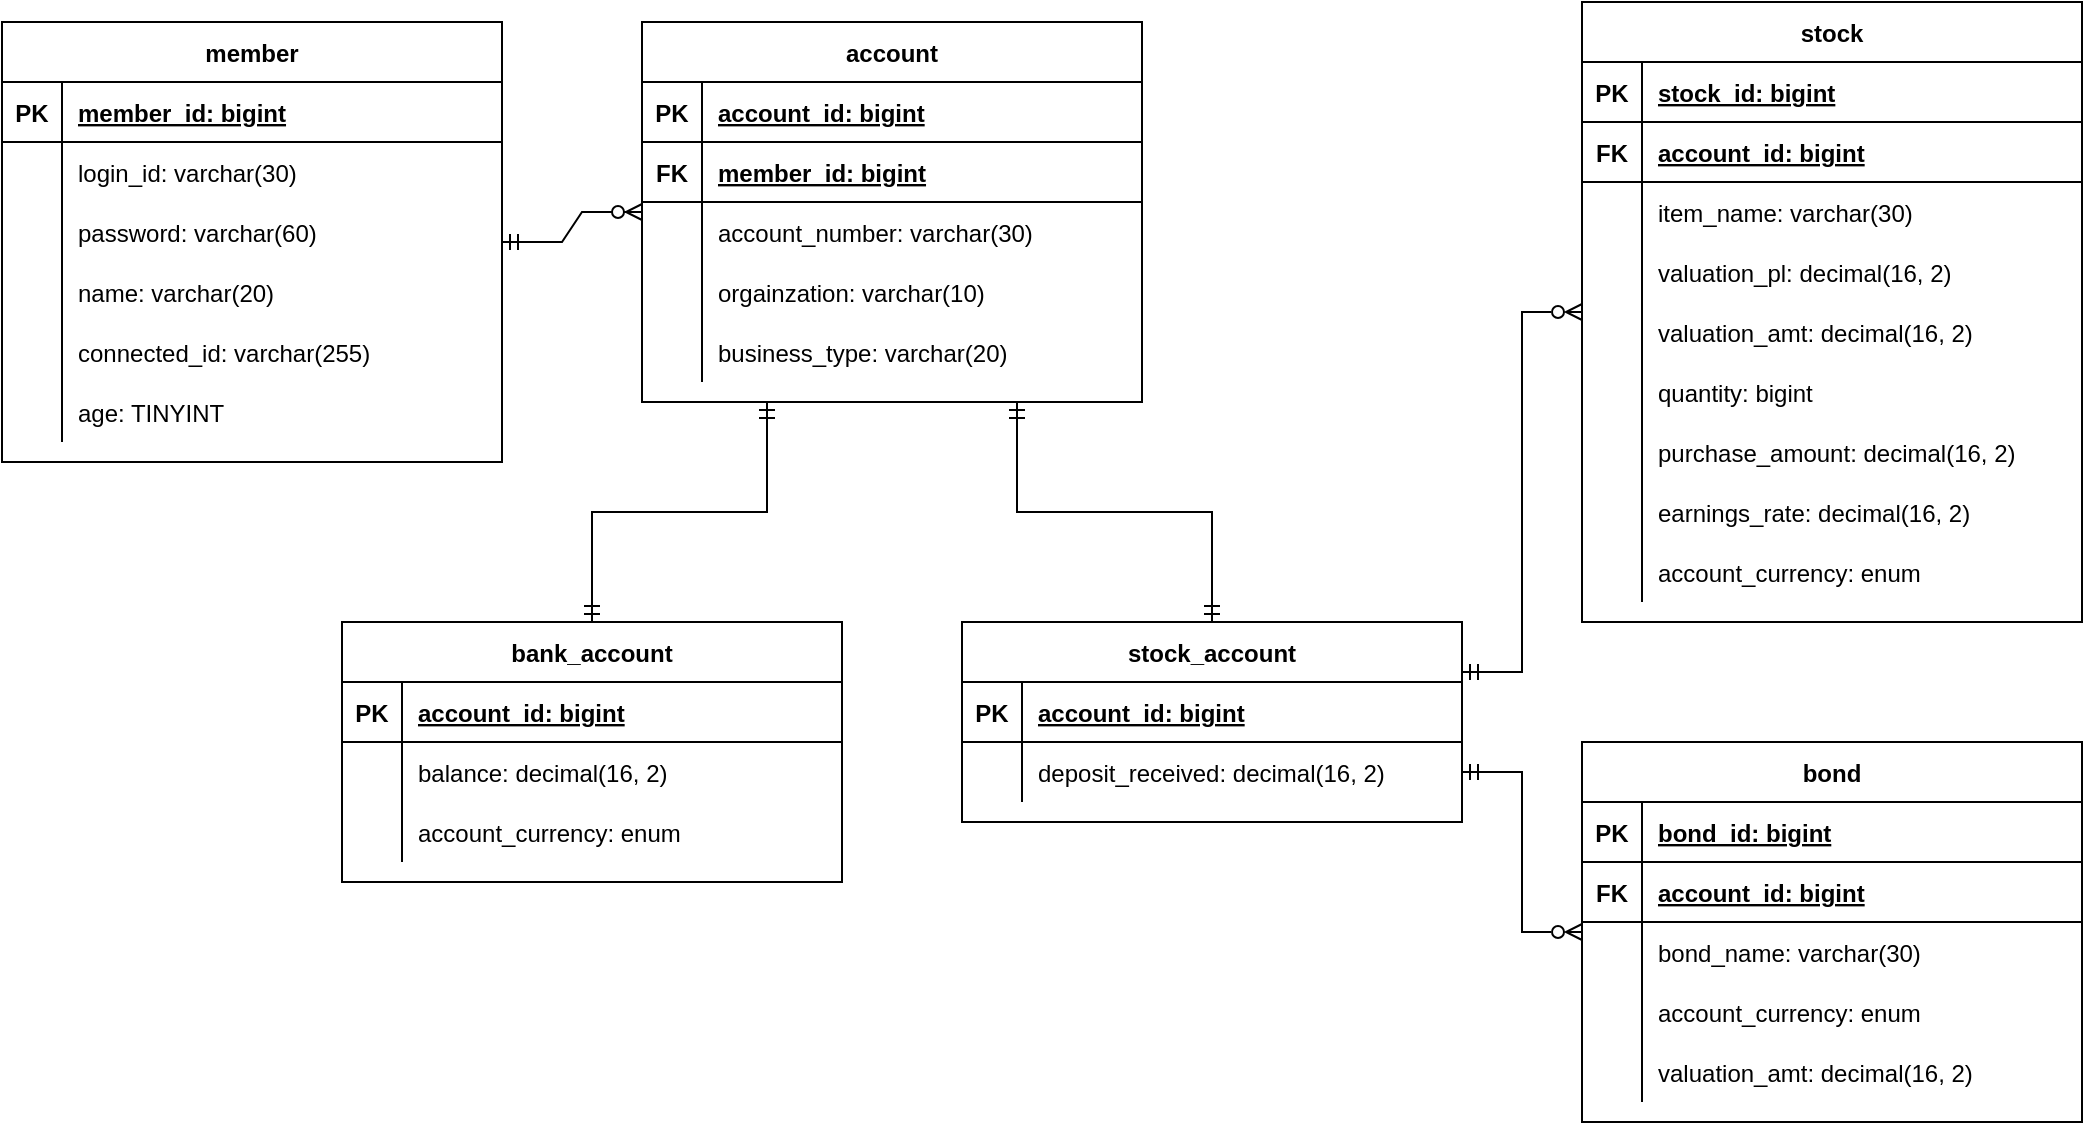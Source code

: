 <mxfile version="24.2.3" type="github">
  <diagram id="R2lEEEUBdFMjLlhIrx00" name="Page-1">
    <mxGraphModel dx="1334" dy="647" grid="1" gridSize="10" guides="1" tooltips="1" connect="1" arrows="1" fold="1" page="1" pageScale="1" pageWidth="850" pageHeight="1100" math="0" shadow="0" extFonts="Permanent Marker^https://fonts.googleapis.com/css?family=Permanent+Marker">
      <root>
        <mxCell id="0" />
        <mxCell id="1" parent="0" />
        <mxCell id="C-vyLk0tnHw3VtMMgP7b-23" value="member" style="shape=table;startSize=30;container=1;collapsible=1;childLayout=tableLayout;fixedRows=1;rowLines=0;fontStyle=1;align=center;resizeLast=1;" parent="1" vertex="1">
          <mxGeometry x="120" y="120" width="250" height="220" as="geometry" />
        </mxCell>
        <mxCell id="C-vyLk0tnHw3VtMMgP7b-24" value="" style="shape=partialRectangle;collapsible=0;dropTarget=0;pointerEvents=0;fillColor=none;points=[[0,0.5],[1,0.5]];portConstraint=eastwest;top=0;left=0;right=0;bottom=1;" parent="C-vyLk0tnHw3VtMMgP7b-23" vertex="1">
          <mxGeometry y="30" width="250" height="30" as="geometry" />
        </mxCell>
        <mxCell id="C-vyLk0tnHw3VtMMgP7b-25" value="PK" style="shape=partialRectangle;overflow=hidden;connectable=0;fillColor=none;top=0;left=0;bottom=0;right=0;fontStyle=1;" parent="C-vyLk0tnHw3VtMMgP7b-24" vertex="1">
          <mxGeometry width="30" height="30" as="geometry">
            <mxRectangle width="30" height="30" as="alternateBounds" />
          </mxGeometry>
        </mxCell>
        <mxCell id="C-vyLk0tnHw3VtMMgP7b-26" value="member_id: bigint" style="shape=partialRectangle;overflow=hidden;connectable=0;fillColor=none;top=0;left=0;bottom=0;right=0;align=left;spacingLeft=6;fontStyle=5;" parent="C-vyLk0tnHw3VtMMgP7b-24" vertex="1">
          <mxGeometry x="30" width="220" height="30" as="geometry">
            <mxRectangle width="220" height="30" as="alternateBounds" />
          </mxGeometry>
        </mxCell>
        <mxCell id="C-vyLk0tnHw3VtMMgP7b-27" value="" style="shape=partialRectangle;collapsible=0;dropTarget=0;pointerEvents=0;fillColor=none;points=[[0,0.5],[1,0.5]];portConstraint=eastwest;top=0;left=0;right=0;bottom=0;" parent="C-vyLk0tnHw3VtMMgP7b-23" vertex="1">
          <mxGeometry y="60" width="250" height="30" as="geometry" />
        </mxCell>
        <mxCell id="C-vyLk0tnHw3VtMMgP7b-28" value="" style="shape=partialRectangle;overflow=hidden;connectable=0;fillColor=none;top=0;left=0;bottom=0;right=0;" parent="C-vyLk0tnHw3VtMMgP7b-27" vertex="1">
          <mxGeometry width="30" height="30" as="geometry">
            <mxRectangle width="30" height="30" as="alternateBounds" />
          </mxGeometry>
        </mxCell>
        <mxCell id="C-vyLk0tnHw3VtMMgP7b-29" value="login_id: varchar(30)" style="shape=partialRectangle;overflow=hidden;connectable=0;fillColor=none;top=0;left=0;bottom=0;right=0;align=left;spacingLeft=6;" parent="C-vyLk0tnHw3VtMMgP7b-27" vertex="1">
          <mxGeometry x="30" width="220" height="30" as="geometry">
            <mxRectangle width="220" height="30" as="alternateBounds" />
          </mxGeometry>
        </mxCell>
        <mxCell id="ER6ne3b1Hk2n-KWTIcJv-1" value="" style="shape=partialRectangle;collapsible=0;dropTarget=0;pointerEvents=0;fillColor=none;points=[[0,0.5],[1,0.5]];portConstraint=eastwest;top=0;left=0;right=0;bottom=0;" parent="C-vyLk0tnHw3VtMMgP7b-23" vertex="1">
          <mxGeometry y="90" width="250" height="30" as="geometry" />
        </mxCell>
        <mxCell id="ER6ne3b1Hk2n-KWTIcJv-2" value="" style="shape=partialRectangle;overflow=hidden;connectable=0;fillColor=none;top=0;left=0;bottom=0;right=0;" parent="ER6ne3b1Hk2n-KWTIcJv-1" vertex="1">
          <mxGeometry width="30" height="30" as="geometry">
            <mxRectangle width="30" height="30" as="alternateBounds" />
          </mxGeometry>
        </mxCell>
        <mxCell id="ER6ne3b1Hk2n-KWTIcJv-3" value="password: varchar(60)" style="shape=partialRectangle;overflow=hidden;connectable=0;fillColor=none;top=0;left=0;bottom=0;right=0;align=left;spacingLeft=6;" parent="ER6ne3b1Hk2n-KWTIcJv-1" vertex="1">
          <mxGeometry x="30" width="220" height="30" as="geometry">
            <mxRectangle width="220" height="30" as="alternateBounds" />
          </mxGeometry>
        </mxCell>
        <mxCell id="ER6ne3b1Hk2n-KWTIcJv-4" value="" style="shape=partialRectangle;collapsible=0;dropTarget=0;pointerEvents=0;fillColor=none;points=[[0,0.5],[1,0.5]];portConstraint=eastwest;top=0;left=0;right=0;bottom=0;" parent="C-vyLk0tnHw3VtMMgP7b-23" vertex="1">
          <mxGeometry y="120" width="250" height="30" as="geometry" />
        </mxCell>
        <mxCell id="ER6ne3b1Hk2n-KWTIcJv-5" value="" style="shape=partialRectangle;overflow=hidden;connectable=0;fillColor=none;top=0;left=0;bottom=0;right=0;" parent="ER6ne3b1Hk2n-KWTIcJv-4" vertex="1">
          <mxGeometry width="30" height="30" as="geometry">
            <mxRectangle width="30" height="30" as="alternateBounds" />
          </mxGeometry>
        </mxCell>
        <mxCell id="ER6ne3b1Hk2n-KWTIcJv-6" value="name: varchar(20)" style="shape=partialRectangle;overflow=hidden;connectable=0;fillColor=none;top=0;left=0;bottom=0;right=0;align=left;spacingLeft=6;" parent="ER6ne3b1Hk2n-KWTIcJv-4" vertex="1">
          <mxGeometry x="30" width="220" height="30" as="geometry">
            <mxRectangle width="220" height="30" as="alternateBounds" />
          </mxGeometry>
        </mxCell>
        <mxCell id="ER6ne3b1Hk2n-KWTIcJv-7" value="" style="shape=partialRectangle;collapsible=0;dropTarget=0;pointerEvents=0;fillColor=none;points=[[0,0.5],[1,0.5]];portConstraint=eastwest;top=0;left=0;right=0;bottom=0;" parent="C-vyLk0tnHw3VtMMgP7b-23" vertex="1">
          <mxGeometry y="150" width="250" height="30" as="geometry" />
        </mxCell>
        <mxCell id="ER6ne3b1Hk2n-KWTIcJv-8" value="" style="shape=partialRectangle;overflow=hidden;connectable=0;fillColor=none;top=0;left=0;bottom=0;right=0;" parent="ER6ne3b1Hk2n-KWTIcJv-7" vertex="1">
          <mxGeometry width="30" height="30" as="geometry">
            <mxRectangle width="30" height="30" as="alternateBounds" />
          </mxGeometry>
        </mxCell>
        <mxCell id="ER6ne3b1Hk2n-KWTIcJv-9" value="connected_id: varchar(255)" style="shape=partialRectangle;overflow=hidden;connectable=0;fillColor=none;top=0;left=0;bottom=0;right=0;align=left;spacingLeft=6;" parent="ER6ne3b1Hk2n-KWTIcJv-7" vertex="1">
          <mxGeometry x="30" width="220" height="30" as="geometry">
            <mxRectangle width="220" height="30" as="alternateBounds" />
          </mxGeometry>
        </mxCell>
        <mxCell id="tqddn7Ty0IE7ZE6joe4t-1" value="" style="shape=partialRectangle;collapsible=0;dropTarget=0;pointerEvents=0;fillColor=none;points=[[0,0.5],[1,0.5]];portConstraint=eastwest;top=0;left=0;right=0;bottom=0;" parent="C-vyLk0tnHw3VtMMgP7b-23" vertex="1">
          <mxGeometry y="180" width="250" height="30" as="geometry" />
        </mxCell>
        <mxCell id="tqddn7Ty0IE7ZE6joe4t-2" value="" style="shape=partialRectangle;overflow=hidden;connectable=0;fillColor=none;top=0;left=0;bottom=0;right=0;" parent="tqddn7Ty0IE7ZE6joe4t-1" vertex="1">
          <mxGeometry width="30" height="30" as="geometry">
            <mxRectangle width="30" height="30" as="alternateBounds" />
          </mxGeometry>
        </mxCell>
        <mxCell id="tqddn7Ty0IE7ZE6joe4t-3" value="age: TINYINT" style="shape=partialRectangle;overflow=hidden;connectable=0;fillColor=none;top=0;left=0;bottom=0;right=0;align=left;spacingLeft=6;" parent="tqddn7Ty0IE7ZE6joe4t-1" vertex="1">
          <mxGeometry x="30" width="220" height="30" as="geometry">
            <mxRectangle width="220" height="30" as="alternateBounds" />
          </mxGeometry>
        </mxCell>
        <mxCell id="uwpgfD3IZP3Gf_RKmWIs-1" value="account" style="shape=table;startSize=30;container=1;collapsible=1;childLayout=tableLayout;fixedRows=1;rowLines=0;fontStyle=1;align=center;resizeLast=1;" parent="1" vertex="1">
          <mxGeometry x="440" y="120" width="250" height="190" as="geometry" />
        </mxCell>
        <mxCell id="uwpgfD3IZP3Gf_RKmWIs-2" value="" style="shape=partialRectangle;collapsible=0;dropTarget=0;pointerEvents=0;fillColor=none;points=[[0,0.5],[1,0.5]];portConstraint=eastwest;top=0;left=0;right=0;bottom=1;" parent="uwpgfD3IZP3Gf_RKmWIs-1" vertex="1">
          <mxGeometry y="30" width="250" height="30" as="geometry" />
        </mxCell>
        <mxCell id="uwpgfD3IZP3Gf_RKmWIs-3" value="PK" style="shape=partialRectangle;overflow=hidden;connectable=0;fillColor=none;top=0;left=0;bottom=0;right=0;fontStyle=1;" parent="uwpgfD3IZP3Gf_RKmWIs-2" vertex="1">
          <mxGeometry width="30" height="30" as="geometry">
            <mxRectangle width="30" height="30" as="alternateBounds" />
          </mxGeometry>
        </mxCell>
        <mxCell id="uwpgfD3IZP3Gf_RKmWIs-4" value="account_id: bigint" style="shape=partialRectangle;overflow=hidden;connectable=0;fillColor=none;top=0;left=0;bottom=0;right=0;align=left;spacingLeft=6;fontStyle=5;" parent="uwpgfD3IZP3Gf_RKmWIs-2" vertex="1">
          <mxGeometry x="30" width="220" height="30" as="geometry">
            <mxRectangle width="220" height="30" as="alternateBounds" />
          </mxGeometry>
        </mxCell>
        <mxCell id="uwpgfD3IZP3Gf_RKmWIs-5" value="" style="shape=partialRectangle;collapsible=0;dropTarget=0;pointerEvents=0;fillColor=none;points=[[0,0.5],[1,0.5]];portConstraint=eastwest;top=0;left=0;right=0;bottom=1;" parent="uwpgfD3IZP3Gf_RKmWIs-1" vertex="1">
          <mxGeometry y="60" width="250" height="30" as="geometry" />
        </mxCell>
        <mxCell id="uwpgfD3IZP3Gf_RKmWIs-6" value="FK" style="shape=partialRectangle;overflow=hidden;connectable=0;fillColor=none;top=0;left=0;bottom=0;right=0;fontStyle=1;" parent="uwpgfD3IZP3Gf_RKmWIs-5" vertex="1">
          <mxGeometry width="30" height="30" as="geometry">
            <mxRectangle width="30" height="30" as="alternateBounds" />
          </mxGeometry>
        </mxCell>
        <mxCell id="uwpgfD3IZP3Gf_RKmWIs-7" value="member_id: bigint" style="shape=partialRectangle;overflow=hidden;connectable=0;fillColor=none;top=0;left=0;bottom=0;right=0;align=left;spacingLeft=6;fontStyle=5;" parent="uwpgfD3IZP3Gf_RKmWIs-5" vertex="1">
          <mxGeometry x="30" width="220" height="30" as="geometry">
            <mxRectangle width="220" height="30" as="alternateBounds" />
          </mxGeometry>
        </mxCell>
        <mxCell id="uwpgfD3IZP3Gf_RKmWIs-8" value="" style="shape=partialRectangle;collapsible=0;dropTarget=0;pointerEvents=0;fillColor=none;points=[[0,0.5],[1,0.5]];portConstraint=eastwest;top=0;left=0;right=0;bottom=0;" parent="uwpgfD3IZP3Gf_RKmWIs-1" vertex="1">
          <mxGeometry y="90" width="250" height="30" as="geometry" />
        </mxCell>
        <mxCell id="uwpgfD3IZP3Gf_RKmWIs-9" value="" style="shape=partialRectangle;overflow=hidden;connectable=0;fillColor=none;top=0;left=0;bottom=0;right=0;" parent="uwpgfD3IZP3Gf_RKmWIs-8" vertex="1">
          <mxGeometry width="30" height="30" as="geometry">
            <mxRectangle width="30" height="30" as="alternateBounds" />
          </mxGeometry>
        </mxCell>
        <mxCell id="uwpgfD3IZP3Gf_RKmWIs-10" value="account_number: varchar(30)" style="shape=partialRectangle;overflow=hidden;connectable=0;fillColor=none;top=0;left=0;bottom=0;right=0;align=left;spacingLeft=6;" parent="uwpgfD3IZP3Gf_RKmWIs-8" vertex="1">
          <mxGeometry x="30" width="220" height="30" as="geometry">
            <mxRectangle width="220" height="30" as="alternateBounds" />
          </mxGeometry>
        </mxCell>
        <mxCell id="uwpgfD3IZP3Gf_RKmWIs-11" value="" style="shape=partialRectangle;collapsible=0;dropTarget=0;pointerEvents=0;fillColor=none;points=[[0,0.5],[1,0.5]];portConstraint=eastwest;top=0;left=0;right=0;bottom=0;" parent="uwpgfD3IZP3Gf_RKmWIs-1" vertex="1">
          <mxGeometry y="120" width="250" height="30" as="geometry" />
        </mxCell>
        <mxCell id="uwpgfD3IZP3Gf_RKmWIs-12" value="" style="shape=partialRectangle;overflow=hidden;connectable=0;fillColor=none;top=0;left=0;bottom=0;right=0;" parent="uwpgfD3IZP3Gf_RKmWIs-11" vertex="1">
          <mxGeometry width="30" height="30" as="geometry">
            <mxRectangle width="30" height="30" as="alternateBounds" />
          </mxGeometry>
        </mxCell>
        <mxCell id="uwpgfD3IZP3Gf_RKmWIs-13" value="orgainzation: varchar(10)" style="shape=partialRectangle;overflow=hidden;connectable=0;fillColor=none;top=0;left=0;bottom=0;right=0;align=left;spacingLeft=6;" parent="uwpgfD3IZP3Gf_RKmWIs-11" vertex="1">
          <mxGeometry x="30" width="220" height="30" as="geometry">
            <mxRectangle width="220" height="30" as="alternateBounds" />
          </mxGeometry>
        </mxCell>
        <mxCell id="ybTbHSuH4gbmPpG_m-h7-50" value="" style="shape=partialRectangle;collapsible=0;dropTarget=0;pointerEvents=0;fillColor=none;points=[[0,0.5],[1,0.5]];portConstraint=eastwest;top=0;left=0;right=0;bottom=0;" parent="uwpgfD3IZP3Gf_RKmWIs-1" vertex="1">
          <mxGeometry y="150" width="250" height="30" as="geometry" />
        </mxCell>
        <mxCell id="ybTbHSuH4gbmPpG_m-h7-51" value="" style="shape=partialRectangle;overflow=hidden;connectable=0;fillColor=none;top=0;left=0;bottom=0;right=0;" parent="ybTbHSuH4gbmPpG_m-h7-50" vertex="1">
          <mxGeometry width="30" height="30" as="geometry">
            <mxRectangle width="30" height="30" as="alternateBounds" />
          </mxGeometry>
        </mxCell>
        <mxCell id="ybTbHSuH4gbmPpG_m-h7-52" value="business_type: varchar(20)" style="shape=partialRectangle;overflow=hidden;connectable=0;fillColor=none;top=0;left=0;bottom=0;right=0;align=left;spacingLeft=6;" parent="ybTbHSuH4gbmPpG_m-h7-50" vertex="1">
          <mxGeometry x="30" width="220" height="30" as="geometry">
            <mxRectangle width="220" height="30" as="alternateBounds" />
          </mxGeometry>
        </mxCell>
        <mxCell id="uwpgfD3IZP3Gf_RKmWIs-46" value="" style="edgeStyle=entityRelationEdgeStyle;fontSize=12;html=1;endArrow=ERzeroToMany;startArrow=ERmandOne;rounded=0;" parent="1" source="C-vyLk0tnHw3VtMMgP7b-23" target="uwpgfD3IZP3Gf_RKmWIs-1" edge="1">
          <mxGeometry width="100" height="100" relative="1" as="geometry">
            <mxPoint x="350" y="510" as="sourcePoint" />
            <mxPoint x="450" y="410" as="targetPoint" />
          </mxGeometry>
        </mxCell>
        <mxCell id="ybTbHSuH4gbmPpG_m-h7-1" value="bank_account" style="shape=table;startSize=30;container=1;collapsible=1;childLayout=tableLayout;fixedRows=1;rowLines=0;fontStyle=1;align=center;resizeLast=1;" parent="1" vertex="1">
          <mxGeometry x="290" y="420" width="250" height="130" as="geometry" />
        </mxCell>
        <mxCell id="ybTbHSuH4gbmPpG_m-h7-2" value="" style="shape=partialRectangle;collapsible=0;dropTarget=0;pointerEvents=0;fillColor=none;points=[[0,0.5],[1,0.5]];portConstraint=eastwest;top=0;left=0;right=0;bottom=1;" parent="ybTbHSuH4gbmPpG_m-h7-1" vertex="1">
          <mxGeometry y="30" width="250" height="30" as="geometry" />
        </mxCell>
        <mxCell id="ybTbHSuH4gbmPpG_m-h7-3" value="PK" style="shape=partialRectangle;overflow=hidden;connectable=0;fillColor=none;top=0;left=0;bottom=0;right=0;fontStyle=1;" parent="ybTbHSuH4gbmPpG_m-h7-2" vertex="1">
          <mxGeometry width="30" height="30" as="geometry">
            <mxRectangle width="30" height="30" as="alternateBounds" />
          </mxGeometry>
        </mxCell>
        <mxCell id="ybTbHSuH4gbmPpG_m-h7-4" value="account_id: bigint" style="shape=partialRectangle;overflow=hidden;connectable=0;fillColor=none;top=0;left=0;bottom=0;right=0;align=left;spacingLeft=6;fontStyle=5;" parent="ybTbHSuH4gbmPpG_m-h7-2" vertex="1">
          <mxGeometry x="30" width="220" height="30" as="geometry">
            <mxRectangle width="220" height="30" as="alternateBounds" />
          </mxGeometry>
        </mxCell>
        <mxCell id="ybTbHSuH4gbmPpG_m-h7-17" value="" style="shape=partialRectangle;collapsible=0;dropTarget=0;pointerEvents=0;fillColor=none;points=[[0,0.5],[1,0.5]];portConstraint=eastwest;top=0;left=0;right=0;bottom=0;" parent="ybTbHSuH4gbmPpG_m-h7-1" vertex="1">
          <mxGeometry y="60" width="250" height="30" as="geometry" />
        </mxCell>
        <mxCell id="ybTbHSuH4gbmPpG_m-h7-18" value="" style="shape=partialRectangle;overflow=hidden;connectable=0;fillColor=none;top=0;left=0;bottom=0;right=0;" parent="ybTbHSuH4gbmPpG_m-h7-17" vertex="1">
          <mxGeometry width="30" height="30" as="geometry">
            <mxRectangle width="30" height="30" as="alternateBounds" />
          </mxGeometry>
        </mxCell>
        <mxCell id="ybTbHSuH4gbmPpG_m-h7-19" value="balance: decimal(16, 2)" style="shape=partialRectangle;overflow=hidden;connectable=0;fillColor=none;top=0;left=0;bottom=0;right=0;align=left;spacingLeft=6;" parent="ybTbHSuH4gbmPpG_m-h7-17" vertex="1">
          <mxGeometry x="30" width="220" height="30" as="geometry">
            <mxRectangle width="220" height="30" as="alternateBounds" />
          </mxGeometry>
        </mxCell>
        <mxCell id="srm4f98GiymhnVw5XaDf-1" value="" style="shape=partialRectangle;collapsible=0;dropTarget=0;pointerEvents=0;fillColor=none;points=[[0,0.5],[1,0.5]];portConstraint=eastwest;top=0;left=0;right=0;bottom=0;" parent="ybTbHSuH4gbmPpG_m-h7-1" vertex="1">
          <mxGeometry y="90" width="250" height="30" as="geometry" />
        </mxCell>
        <mxCell id="srm4f98GiymhnVw5XaDf-2" value="" style="shape=partialRectangle;overflow=hidden;connectable=0;fillColor=none;top=0;left=0;bottom=0;right=0;" parent="srm4f98GiymhnVw5XaDf-1" vertex="1">
          <mxGeometry width="30" height="30" as="geometry">
            <mxRectangle width="30" height="30" as="alternateBounds" />
          </mxGeometry>
        </mxCell>
        <mxCell id="srm4f98GiymhnVw5XaDf-3" value="account_currency: enum" style="shape=partialRectangle;overflow=hidden;connectable=0;fillColor=none;top=0;left=0;bottom=0;right=0;align=left;spacingLeft=6;" parent="srm4f98GiymhnVw5XaDf-1" vertex="1">
          <mxGeometry x="30" width="220" height="30" as="geometry">
            <mxRectangle width="220" height="30" as="alternateBounds" />
          </mxGeometry>
        </mxCell>
        <mxCell id="ybTbHSuH4gbmPpG_m-h7-23" value="" style="edgeStyle=orthogonalEdgeStyle;fontSize=12;html=1;endArrow=ERmandOne;startArrow=ERmandOne;rounded=0;exitX=0.25;exitY=1;exitDx=0;exitDy=0;endFill=0;" parent="1" source="uwpgfD3IZP3Gf_RKmWIs-1" target="ybTbHSuH4gbmPpG_m-h7-1" edge="1">
          <mxGeometry width="100" height="100" relative="1" as="geometry">
            <mxPoint x="530" y="330" as="sourcePoint" />
            <mxPoint x="660" y="560" as="targetPoint" />
          </mxGeometry>
        </mxCell>
        <mxCell id="ybTbHSuH4gbmPpG_m-h7-30" value="stock_account" style="shape=table;startSize=30;container=1;collapsible=1;childLayout=tableLayout;fixedRows=1;rowLines=0;fontStyle=1;align=center;resizeLast=1;" parent="1" vertex="1">
          <mxGeometry x="600" y="420" width="250" height="100" as="geometry" />
        </mxCell>
        <mxCell id="ybTbHSuH4gbmPpG_m-h7-31" value="" style="shape=partialRectangle;collapsible=0;dropTarget=0;pointerEvents=0;fillColor=none;points=[[0,0.5],[1,0.5]];portConstraint=eastwest;top=0;left=0;right=0;bottom=1;" parent="ybTbHSuH4gbmPpG_m-h7-30" vertex="1">
          <mxGeometry y="30" width="250" height="30" as="geometry" />
        </mxCell>
        <mxCell id="ybTbHSuH4gbmPpG_m-h7-32" value="PK" style="shape=partialRectangle;overflow=hidden;connectable=0;fillColor=none;top=0;left=0;bottom=0;right=0;fontStyle=1;" parent="ybTbHSuH4gbmPpG_m-h7-31" vertex="1">
          <mxGeometry width="30" height="30" as="geometry">
            <mxRectangle width="30" height="30" as="alternateBounds" />
          </mxGeometry>
        </mxCell>
        <mxCell id="ybTbHSuH4gbmPpG_m-h7-33" value="account_id: bigint" style="shape=partialRectangle;overflow=hidden;connectable=0;fillColor=none;top=0;left=0;bottom=0;right=0;align=left;spacingLeft=6;fontStyle=5;" parent="ybTbHSuH4gbmPpG_m-h7-31" vertex="1">
          <mxGeometry x="30" width="220" height="30" as="geometry">
            <mxRectangle width="220" height="30" as="alternateBounds" />
          </mxGeometry>
        </mxCell>
        <mxCell id="ybTbHSuH4gbmPpG_m-h7-66" value="" style="shape=partialRectangle;collapsible=0;dropTarget=0;pointerEvents=0;fillColor=none;points=[[0,0.5],[1,0.5]];portConstraint=eastwest;top=0;left=0;right=0;bottom=0;" parent="ybTbHSuH4gbmPpG_m-h7-30" vertex="1">
          <mxGeometry y="60" width="250" height="30" as="geometry" />
        </mxCell>
        <mxCell id="ybTbHSuH4gbmPpG_m-h7-67" value="" style="shape=partialRectangle;overflow=hidden;connectable=0;fillColor=none;top=0;left=0;bottom=0;right=0;" parent="ybTbHSuH4gbmPpG_m-h7-66" vertex="1">
          <mxGeometry width="30" height="30" as="geometry">
            <mxRectangle width="30" height="30" as="alternateBounds" />
          </mxGeometry>
        </mxCell>
        <mxCell id="ybTbHSuH4gbmPpG_m-h7-68" value="deposit_received: decimal(16, 2)" style="shape=partialRectangle;overflow=hidden;connectable=0;fillColor=none;top=0;left=0;bottom=0;right=0;align=left;spacingLeft=6;" parent="ybTbHSuH4gbmPpG_m-h7-66" vertex="1">
          <mxGeometry x="30" width="220" height="30" as="geometry">
            <mxRectangle width="220" height="30" as="alternateBounds" />
          </mxGeometry>
        </mxCell>
        <mxCell id="ybTbHSuH4gbmPpG_m-h7-46" value="" style="fontSize=12;html=1;endArrow=ERmandOne;startArrow=ERmandOne;rounded=0;exitX=0.75;exitY=1;exitDx=0;exitDy=0;edgeStyle=orthogonalEdgeStyle;endFill=0;" parent="1" source="uwpgfD3IZP3Gf_RKmWIs-1" target="ybTbHSuH4gbmPpG_m-h7-30" edge="1">
          <mxGeometry width="100" height="100" relative="1" as="geometry">
            <mxPoint x="978" y="400" as="sourcePoint" />
            <mxPoint x="900" y="515" as="targetPoint" />
          </mxGeometry>
        </mxCell>
        <mxCell id="ybTbHSuH4gbmPpG_m-h7-56" value="stock" style="shape=table;startSize=30;container=1;collapsible=1;childLayout=tableLayout;fixedRows=1;rowLines=0;fontStyle=1;align=center;resizeLast=1;" parent="1" vertex="1">
          <mxGeometry x="910" y="110" width="250" height="310" as="geometry" />
        </mxCell>
        <mxCell id="ybTbHSuH4gbmPpG_m-h7-57" value="" style="shape=partialRectangle;collapsible=0;dropTarget=0;pointerEvents=0;fillColor=none;points=[[0,0.5],[1,0.5]];portConstraint=eastwest;top=0;left=0;right=0;bottom=1;" parent="ybTbHSuH4gbmPpG_m-h7-56" vertex="1">
          <mxGeometry y="30" width="250" height="30" as="geometry" />
        </mxCell>
        <mxCell id="ybTbHSuH4gbmPpG_m-h7-58" value="PK" style="shape=partialRectangle;overflow=hidden;connectable=0;fillColor=none;top=0;left=0;bottom=0;right=0;fontStyle=1;" parent="ybTbHSuH4gbmPpG_m-h7-57" vertex="1">
          <mxGeometry width="30" height="30" as="geometry">
            <mxRectangle width="30" height="30" as="alternateBounds" />
          </mxGeometry>
        </mxCell>
        <mxCell id="ybTbHSuH4gbmPpG_m-h7-59" value="stock_id: bigint" style="shape=partialRectangle;overflow=hidden;connectable=0;fillColor=none;top=0;left=0;bottom=0;right=0;align=left;spacingLeft=6;fontStyle=5;" parent="ybTbHSuH4gbmPpG_m-h7-57" vertex="1">
          <mxGeometry x="30" width="220" height="30" as="geometry">
            <mxRectangle width="220" height="30" as="alternateBounds" />
          </mxGeometry>
        </mxCell>
        <mxCell id="ybTbHSuH4gbmPpG_m-h7-60" value="" style="shape=partialRectangle;collapsible=0;dropTarget=0;pointerEvents=0;fillColor=none;points=[[0,0.5],[1,0.5]];portConstraint=eastwest;top=0;left=0;right=0;bottom=1;" parent="ybTbHSuH4gbmPpG_m-h7-56" vertex="1">
          <mxGeometry y="60" width="250" height="30" as="geometry" />
        </mxCell>
        <mxCell id="ybTbHSuH4gbmPpG_m-h7-61" value="FK" style="shape=partialRectangle;overflow=hidden;connectable=0;fillColor=none;top=0;left=0;bottom=0;right=0;fontStyle=1;" parent="ybTbHSuH4gbmPpG_m-h7-60" vertex="1">
          <mxGeometry width="30" height="30" as="geometry">
            <mxRectangle width="30" height="30" as="alternateBounds" />
          </mxGeometry>
        </mxCell>
        <mxCell id="ybTbHSuH4gbmPpG_m-h7-62" value="account_id: bigint" style="shape=partialRectangle;overflow=hidden;connectable=0;fillColor=none;top=0;left=0;bottom=0;right=0;align=left;spacingLeft=6;fontStyle=5;" parent="ybTbHSuH4gbmPpG_m-h7-60" vertex="1">
          <mxGeometry x="30" width="220" height="30" as="geometry">
            <mxRectangle width="220" height="30" as="alternateBounds" />
          </mxGeometry>
        </mxCell>
        <mxCell id="ybTbHSuH4gbmPpG_m-h7-63" value="" style="shape=partialRectangle;collapsible=0;dropTarget=0;pointerEvents=0;fillColor=none;points=[[0,0.5],[1,0.5]];portConstraint=eastwest;top=0;left=0;right=0;bottom=0;" parent="ybTbHSuH4gbmPpG_m-h7-56" vertex="1">
          <mxGeometry y="90" width="250" height="30" as="geometry" />
        </mxCell>
        <mxCell id="ybTbHSuH4gbmPpG_m-h7-64" value="" style="shape=partialRectangle;overflow=hidden;connectable=0;fillColor=none;top=0;left=0;bottom=0;right=0;" parent="ybTbHSuH4gbmPpG_m-h7-63" vertex="1">
          <mxGeometry width="30" height="30" as="geometry">
            <mxRectangle width="30" height="30" as="alternateBounds" />
          </mxGeometry>
        </mxCell>
        <mxCell id="ybTbHSuH4gbmPpG_m-h7-65" value="item_name: varchar(30)" style="shape=partialRectangle;overflow=hidden;connectable=0;fillColor=none;top=0;left=0;bottom=0;right=0;align=left;spacingLeft=6;" parent="ybTbHSuH4gbmPpG_m-h7-63" vertex="1">
          <mxGeometry x="30" width="220" height="30" as="geometry">
            <mxRectangle width="220" height="30" as="alternateBounds" />
          </mxGeometry>
        </mxCell>
        <mxCell id="ybTbHSuH4gbmPpG_m-h7-69" value="" style="shape=partialRectangle;collapsible=0;dropTarget=0;pointerEvents=0;fillColor=none;points=[[0,0.5],[1,0.5]];portConstraint=eastwest;top=0;left=0;right=0;bottom=0;" parent="ybTbHSuH4gbmPpG_m-h7-56" vertex="1">
          <mxGeometry y="120" width="250" height="30" as="geometry" />
        </mxCell>
        <mxCell id="ybTbHSuH4gbmPpG_m-h7-70" value="" style="shape=partialRectangle;overflow=hidden;connectable=0;fillColor=none;top=0;left=0;bottom=0;right=0;" parent="ybTbHSuH4gbmPpG_m-h7-69" vertex="1">
          <mxGeometry width="30" height="30" as="geometry">
            <mxRectangle width="30" height="30" as="alternateBounds" />
          </mxGeometry>
        </mxCell>
        <mxCell id="ybTbHSuH4gbmPpG_m-h7-71" value="valuation_pl: decimal(16, 2)" style="shape=partialRectangle;overflow=hidden;connectable=0;fillColor=none;top=0;left=0;bottom=0;right=0;align=left;spacingLeft=6;" parent="ybTbHSuH4gbmPpG_m-h7-69" vertex="1">
          <mxGeometry x="30" width="220" height="30" as="geometry">
            <mxRectangle width="220" height="30" as="alternateBounds" />
          </mxGeometry>
        </mxCell>
        <mxCell id="ybTbHSuH4gbmPpG_m-h7-75" value="" style="shape=partialRectangle;collapsible=0;dropTarget=0;pointerEvents=0;fillColor=none;points=[[0,0.5],[1,0.5]];portConstraint=eastwest;top=0;left=0;right=0;bottom=0;" parent="ybTbHSuH4gbmPpG_m-h7-56" vertex="1">
          <mxGeometry y="150" width="250" height="30" as="geometry" />
        </mxCell>
        <mxCell id="ybTbHSuH4gbmPpG_m-h7-76" value="" style="shape=partialRectangle;overflow=hidden;connectable=0;fillColor=none;top=0;left=0;bottom=0;right=0;" parent="ybTbHSuH4gbmPpG_m-h7-75" vertex="1">
          <mxGeometry width="30" height="30" as="geometry">
            <mxRectangle width="30" height="30" as="alternateBounds" />
          </mxGeometry>
        </mxCell>
        <mxCell id="ybTbHSuH4gbmPpG_m-h7-77" value="valuation_amt: decimal(16, 2)" style="shape=partialRectangle;overflow=hidden;connectable=0;fillColor=none;top=0;left=0;bottom=0;right=0;align=left;spacingLeft=6;" parent="ybTbHSuH4gbmPpG_m-h7-75" vertex="1">
          <mxGeometry x="30" width="220" height="30" as="geometry">
            <mxRectangle width="220" height="30" as="alternateBounds" />
          </mxGeometry>
        </mxCell>
        <mxCell id="ybTbHSuH4gbmPpG_m-h7-78" value="" style="shape=partialRectangle;collapsible=0;dropTarget=0;pointerEvents=0;fillColor=none;points=[[0,0.5],[1,0.5]];portConstraint=eastwest;top=0;left=0;right=0;bottom=0;" parent="ybTbHSuH4gbmPpG_m-h7-56" vertex="1">
          <mxGeometry y="180" width="250" height="30" as="geometry" />
        </mxCell>
        <mxCell id="ybTbHSuH4gbmPpG_m-h7-79" value="" style="shape=partialRectangle;overflow=hidden;connectable=0;fillColor=none;top=0;left=0;bottom=0;right=0;" parent="ybTbHSuH4gbmPpG_m-h7-78" vertex="1">
          <mxGeometry width="30" height="30" as="geometry">
            <mxRectangle width="30" height="30" as="alternateBounds" />
          </mxGeometry>
        </mxCell>
        <mxCell id="ybTbHSuH4gbmPpG_m-h7-80" value="quantity: bigint" style="shape=partialRectangle;overflow=hidden;connectable=0;fillColor=none;top=0;left=0;bottom=0;right=0;align=left;spacingLeft=6;" parent="ybTbHSuH4gbmPpG_m-h7-78" vertex="1">
          <mxGeometry x="30" width="220" height="30" as="geometry">
            <mxRectangle width="220" height="30" as="alternateBounds" />
          </mxGeometry>
        </mxCell>
        <mxCell id="ybTbHSuH4gbmPpG_m-h7-81" value="" style="shape=partialRectangle;collapsible=0;dropTarget=0;pointerEvents=0;fillColor=none;points=[[0,0.5],[1,0.5]];portConstraint=eastwest;top=0;left=0;right=0;bottom=0;" parent="ybTbHSuH4gbmPpG_m-h7-56" vertex="1">
          <mxGeometry y="210" width="250" height="30" as="geometry" />
        </mxCell>
        <mxCell id="ybTbHSuH4gbmPpG_m-h7-82" value="" style="shape=partialRectangle;overflow=hidden;connectable=0;fillColor=none;top=0;left=0;bottom=0;right=0;" parent="ybTbHSuH4gbmPpG_m-h7-81" vertex="1">
          <mxGeometry width="30" height="30" as="geometry">
            <mxRectangle width="30" height="30" as="alternateBounds" />
          </mxGeometry>
        </mxCell>
        <mxCell id="ybTbHSuH4gbmPpG_m-h7-83" value="purchase_amount: decimal(16, 2)" style="shape=partialRectangle;overflow=hidden;connectable=0;fillColor=none;top=0;left=0;bottom=0;right=0;align=left;spacingLeft=6;" parent="ybTbHSuH4gbmPpG_m-h7-81" vertex="1">
          <mxGeometry x="30" width="220" height="30" as="geometry">
            <mxRectangle width="220" height="30" as="alternateBounds" />
          </mxGeometry>
        </mxCell>
        <mxCell id="ybTbHSuH4gbmPpG_m-h7-84" value="" style="shape=partialRectangle;collapsible=0;dropTarget=0;pointerEvents=0;fillColor=none;points=[[0,0.5],[1,0.5]];portConstraint=eastwest;top=0;left=0;right=0;bottom=0;" parent="ybTbHSuH4gbmPpG_m-h7-56" vertex="1">
          <mxGeometry y="240" width="250" height="30" as="geometry" />
        </mxCell>
        <mxCell id="ybTbHSuH4gbmPpG_m-h7-85" value="" style="shape=partialRectangle;overflow=hidden;connectable=0;fillColor=none;top=0;left=0;bottom=0;right=0;" parent="ybTbHSuH4gbmPpG_m-h7-84" vertex="1">
          <mxGeometry width="30" height="30" as="geometry">
            <mxRectangle width="30" height="30" as="alternateBounds" />
          </mxGeometry>
        </mxCell>
        <mxCell id="ybTbHSuH4gbmPpG_m-h7-86" value="earnings_rate: decimal(16, 2)" style="shape=partialRectangle;overflow=hidden;connectable=0;fillColor=none;top=0;left=0;bottom=0;right=0;align=left;spacingLeft=6;" parent="ybTbHSuH4gbmPpG_m-h7-84" vertex="1">
          <mxGeometry x="30" width="220" height="30" as="geometry">
            <mxRectangle width="220" height="30" as="alternateBounds" />
          </mxGeometry>
        </mxCell>
        <mxCell id="srm4f98GiymhnVw5XaDf-4" value="" style="shape=partialRectangle;collapsible=0;dropTarget=0;pointerEvents=0;fillColor=none;points=[[0,0.5],[1,0.5]];portConstraint=eastwest;top=0;left=0;right=0;bottom=0;" parent="ybTbHSuH4gbmPpG_m-h7-56" vertex="1">
          <mxGeometry y="270" width="250" height="30" as="geometry" />
        </mxCell>
        <mxCell id="srm4f98GiymhnVw5XaDf-5" value="" style="shape=partialRectangle;overflow=hidden;connectable=0;fillColor=none;top=0;left=0;bottom=0;right=0;" parent="srm4f98GiymhnVw5XaDf-4" vertex="1">
          <mxGeometry width="30" height="30" as="geometry">
            <mxRectangle width="30" height="30" as="alternateBounds" />
          </mxGeometry>
        </mxCell>
        <mxCell id="srm4f98GiymhnVw5XaDf-6" value="account_currency: enum" style="shape=partialRectangle;overflow=hidden;connectable=0;fillColor=none;top=0;left=0;bottom=0;right=0;align=left;spacingLeft=6;" parent="srm4f98GiymhnVw5XaDf-4" vertex="1">
          <mxGeometry x="30" width="220" height="30" as="geometry">
            <mxRectangle width="220" height="30" as="alternateBounds" />
          </mxGeometry>
        </mxCell>
        <mxCell id="7tCMMxg0WJswf7qBzCSo-1" value="bond" style="shape=table;startSize=30;container=1;collapsible=1;childLayout=tableLayout;fixedRows=1;rowLines=0;fontStyle=1;align=center;resizeLast=1;" vertex="1" parent="1">
          <mxGeometry x="910" y="480" width="250" height="190" as="geometry" />
        </mxCell>
        <mxCell id="7tCMMxg0WJswf7qBzCSo-2" value="" style="shape=partialRectangle;collapsible=0;dropTarget=0;pointerEvents=0;fillColor=none;points=[[0,0.5],[1,0.5]];portConstraint=eastwest;top=0;left=0;right=0;bottom=1;" vertex="1" parent="7tCMMxg0WJswf7qBzCSo-1">
          <mxGeometry y="30" width="250" height="30" as="geometry" />
        </mxCell>
        <mxCell id="7tCMMxg0WJswf7qBzCSo-3" value="PK" style="shape=partialRectangle;overflow=hidden;connectable=0;fillColor=none;top=0;left=0;bottom=0;right=0;fontStyle=1;" vertex="1" parent="7tCMMxg0WJswf7qBzCSo-2">
          <mxGeometry width="30" height="30" as="geometry">
            <mxRectangle width="30" height="30" as="alternateBounds" />
          </mxGeometry>
        </mxCell>
        <mxCell id="7tCMMxg0WJswf7qBzCSo-4" value="bond_id: bigint" style="shape=partialRectangle;overflow=hidden;connectable=0;fillColor=none;top=0;left=0;bottom=0;right=0;align=left;spacingLeft=6;fontStyle=5;" vertex="1" parent="7tCMMxg0WJswf7qBzCSo-2">
          <mxGeometry x="30" width="220" height="30" as="geometry">
            <mxRectangle width="220" height="30" as="alternateBounds" />
          </mxGeometry>
        </mxCell>
        <mxCell id="7tCMMxg0WJswf7qBzCSo-44" value="" style="shape=partialRectangle;collapsible=0;dropTarget=0;pointerEvents=0;fillColor=none;points=[[0,0.5],[1,0.5]];portConstraint=eastwest;top=0;left=0;right=0;bottom=1;" vertex="1" parent="7tCMMxg0WJswf7qBzCSo-1">
          <mxGeometry y="60" width="250" height="30" as="geometry" />
        </mxCell>
        <mxCell id="7tCMMxg0WJswf7qBzCSo-45" value="FK" style="shape=partialRectangle;overflow=hidden;connectable=0;fillColor=none;top=0;left=0;bottom=0;right=0;fontStyle=1;" vertex="1" parent="7tCMMxg0WJswf7qBzCSo-44">
          <mxGeometry width="30" height="30" as="geometry">
            <mxRectangle width="30" height="30" as="alternateBounds" />
          </mxGeometry>
        </mxCell>
        <mxCell id="7tCMMxg0WJswf7qBzCSo-46" value="account_id: bigint" style="shape=partialRectangle;overflow=hidden;connectable=0;fillColor=none;top=0;left=0;bottom=0;right=0;align=left;spacingLeft=6;fontStyle=5;" vertex="1" parent="7tCMMxg0WJswf7qBzCSo-44">
          <mxGeometry x="30" width="220" height="30" as="geometry">
            <mxRectangle width="220" height="30" as="alternateBounds" />
          </mxGeometry>
        </mxCell>
        <mxCell id="7tCMMxg0WJswf7qBzCSo-5" value="" style="shape=partialRectangle;collapsible=0;dropTarget=0;pointerEvents=0;fillColor=none;points=[[0,0.5],[1,0.5]];portConstraint=eastwest;top=0;left=0;right=0;bottom=0;" vertex="1" parent="7tCMMxg0WJswf7qBzCSo-1">
          <mxGeometry y="90" width="250" height="30" as="geometry" />
        </mxCell>
        <mxCell id="7tCMMxg0WJswf7qBzCSo-6" value="" style="shape=partialRectangle;overflow=hidden;connectable=0;fillColor=none;top=0;left=0;bottom=0;right=0;" vertex="1" parent="7tCMMxg0WJswf7qBzCSo-5">
          <mxGeometry width="30" height="30" as="geometry">
            <mxRectangle width="30" height="30" as="alternateBounds" />
          </mxGeometry>
        </mxCell>
        <mxCell id="7tCMMxg0WJswf7qBzCSo-7" value="bond_name: varchar(30)" style="shape=partialRectangle;overflow=hidden;connectable=0;fillColor=none;top=0;left=0;bottom=0;right=0;align=left;spacingLeft=6;" vertex="1" parent="7tCMMxg0WJswf7qBzCSo-5">
          <mxGeometry x="30" width="220" height="30" as="geometry">
            <mxRectangle width="220" height="30" as="alternateBounds" />
          </mxGeometry>
        </mxCell>
        <mxCell id="7tCMMxg0WJswf7qBzCSo-8" value="" style="shape=partialRectangle;collapsible=0;dropTarget=0;pointerEvents=0;fillColor=none;points=[[0,0.5],[1,0.5]];portConstraint=eastwest;top=0;left=0;right=0;bottom=0;" vertex="1" parent="7tCMMxg0WJswf7qBzCSo-1">
          <mxGeometry y="120" width="250" height="30" as="geometry" />
        </mxCell>
        <mxCell id="7tCMMxg0WJswf7qBzCSo-9" value="" style="shape=partialRectangle;overflow=hidden;connectable=0;fillColor=none;top=0;left=0;bottom=0;right=0;" vertex="1" parent="7tCMMxg0WJswf7qBzCSo-8">
          <mxGeometry width="30" height="30" as="geometry">
            <mxRectangle width="30" height="30" as="alternateBounds" />
          </mxGeometry>
        </mxCell>
        <mxCell id="7tCMMxg0WJswf7qBzCSo-10" value="account_currency: enum" style="shape=partialRectangle;overflow=hidden;connectable=0;fillColor=none;top=0;left=0;bottom=0;right=0;align=left;spacingLeft=6;" vertex="1" parent="7tCMMxg0WJswf7qBzCSo-8">
          <mxGeometry x="30" width="220" height="30" as="geometry">
            <mxRectangle width="220" height="30" as="alternateBounds" />
          </mxGeometry>
        </mxCell>
        <mxCell id="7tCMMxg0WJswf7qBzCSo-63" value="" style="shape=partialRectangle;collapsible=0;dropTarget=0;pointerEvents=0;fillColor=none;points=[[0,0.5],[1,0.5]];portConstraint=eastwest;top=0;left=0;right=0;bottom=0;" vertex="1" parent="7tCMMxg0WJswf7qBzCSo-1">
          <mxGeometry y="150" width="250" height="30" as="geometry" />
        </mxCell>
        <mxCell id="7tCMMxg0WJswf7qBzCSo-64" value="" style="shape=partialRectangle;overflow=hidden;connectable=0;fillColor=none;top=0;left=0;bottom=0;right=0;" vertex="1" parent="7tCMMxg0WJswf7qBzCSo-63">
          <mxGeometry width="30" height="30" as="geometry">
            <mxRectangle width="30" height="30" as="alternateBounds" />
          </mxGeometry>
        </mxCell>
        <mxCell id="7tCMMxg0WJswf7qBzCSo-65" value="valuation_amt: decimal(16, 2)" style="shape=partialRectangle;overflow=hidden;connectable=0;fillColor=none;top=0;left=0;bottom=0;right=0;align=left;spacingLeft=6;" vertex="1" parent="7tCMMxg0WJswf7qBzCSo-63">
          <mxGeometry x="30" width="220" height="30" as="geometry">
            <mxRectangle width="220" height="30" as="alternateBounds" />
          </mxGeometry>
        </mxCell>
        <mxCell id="7tCMMxg0WJswf7qBzCSo-11" value="" style="fontSize=12;html=1;endArrow=ERzeroToMany;startArrow=ERmandOne;rounded=0;edgeStyle=entityRelationEdgeStyle;endFill=0;exitX=1;exitY=0.25;exitDx=0;exitDy=0;" edge="1" parent="1" source="ybTbHSuH4gbmPpG_m-h7-30" target="ybTbHSuH4gbmPpG_m-h7-56">
          <mxGeometry width="100" height="100" relative="1" as="geometry">
            <mxPoint x="750" y="335" as="sourcePoint" />
            <mxPoint x="810" y="180" as="targetPoint" />
            <Array as="points">
              <mxPoint x="380" y="445" />
            </Array>
          </mxGeometry>
        </mxCell>
        <mxCell id="7tCMMxg0WJswf7qBzCSo-14" value="" style="fontSize=12;html=1;endArrow=ERzeroToMany;startArrow=ERmandOne;rounded=0;edgeStyle=entityRelationEdgeStyle;endFill=0;exitX=1;exitY=0.5;exitDx=0;exitDy=0;" edge="1" parent="1" source="ybTbHSuH4gbmPpG_m-h7-66" target="7tCMMxg0WJswf7qBzCSo-1">
          <mxGeometry width="100" height="100" relative="1" as="geometry">
            <mxPoint x="860" y="480" as="sourcePoint" />
            <mxPoint x="910" y="510" as="targetPoint" />
          </mxGeometry>
        </mxCell>
      </root>
    </mxGraphModel>
  </diagram>
</mxfile>
